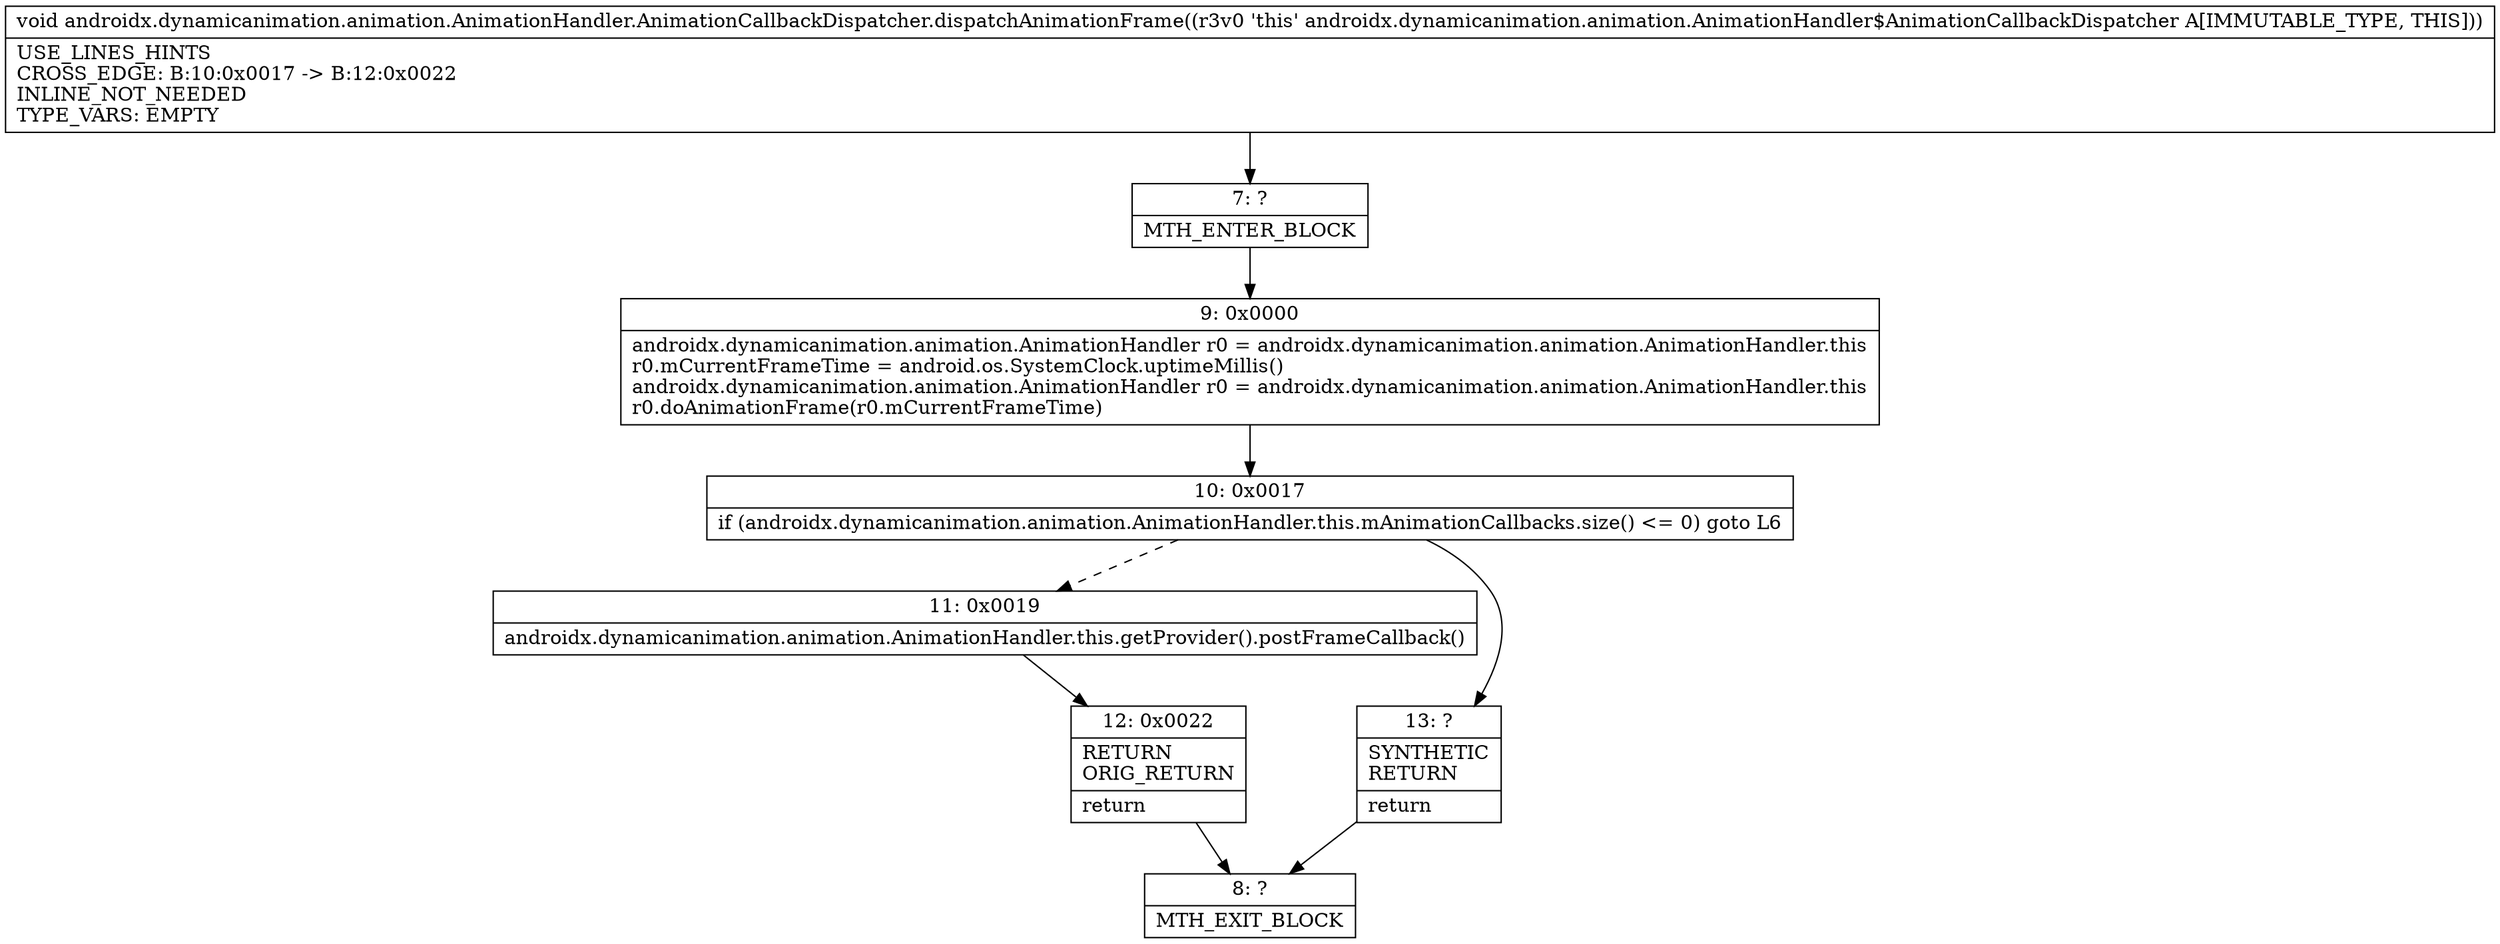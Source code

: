 digraph "CFG forandroidx.dynamicanimation.animation.AnimationHandler.AnimationCallbackDispatcher.dispatchAnimationFrame()V" {
Node_7 [shape=record,label="{7\:\ ?|MTH_ENTER_BLOCK\l}"];
Node_9 [shape=record,label="{9\:\ 0x0000|androidx.dynamicanimation.animation.AnimationHandler r0 = androidx.dynamicanimation.animation.AnimationHandler.this\lr0.mCurrentFrameTime = android.os.SystemClock.uptimeMillis()\landroidx.dynamicanimation.animation.AnimationHandler r0 = androidx.dynamicanimation.animation.AnimationHandler.this\lr0.doAnimationFrame(r0.mCurrentFrameTime)\l}"];
Node_10 [shape=record,label="{10\:\ 0x0017|if (androidx.dynamicanimation.animation.AnimationHandler.this.mAnimationCallbacks.size() \<= 0) goto L6\l}"];
Node_11 [shape=record,label="{11\:\ 0x0019|androidx.dynamicanimation.animation.AnimationHandler.this.getProvider().postFrameCallback()\l}"];
Node_12 [shape=record,label="{12\:\ 0x0022|RETURN\lORIG_RETURN\l|return\l}"];
Node_8 [shape=record,label="{8\:\ ?|MTH_EXIT_BLOCK\l}"];
Node_13 [shape=record,label="{13\:\ ?|SYNTHETIC\lRETURN\l|return\l}"];
MethodNode[shape=record,label="{void androidx.dynamicanimation.animation.AnimationHandler.AnimationCallbackDispatcher.dispatchAnimationFrame((r3v0 'this' androidx.dynamicanimation.animation.AnimationHandler$AnimationCallbackDispatcher A[IMMUTABLE_TYPE, THIS]))  | USE_LINES_HINTS\lCROSS_EDGE: B:10:0x0017 \-\> B:12:0x0022\lINLINE_NOT_NEEDED\lTYPE_VARS: EMPTY\l}"];
MethodNode -> Node_7;Node_7 -> Node_9;
Node_9 -> Node_10;
Node_10 -> Node_11[style=dashed];
Node_10 -> Node_13;
Node_11 -> Node_12;
Node_12 -> Node_8;
Node_13 -> Node_8;
}

